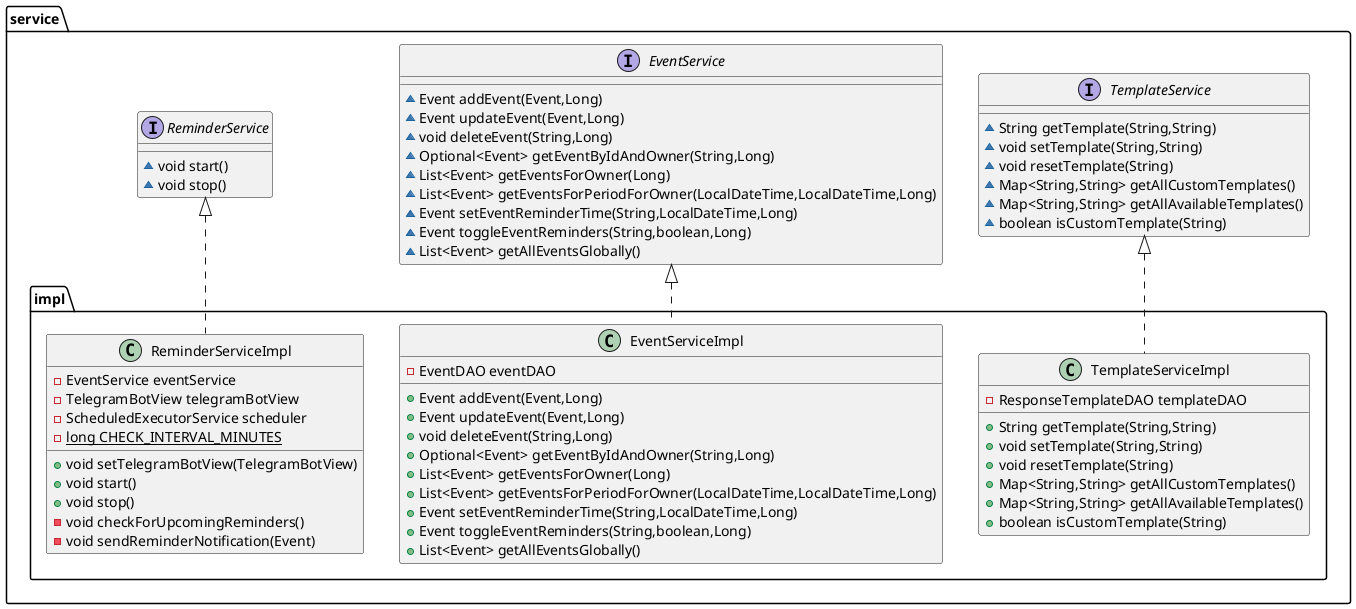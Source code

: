 @startuml
interface service.TemplateService {
~ String getTemplate(String,String)
~ void setTemplate(String,String)
~ void resetTemplate(String)
~ Map<String,String> getAllCustomTemplates()
~ Map<String,String> getAllAvailableTemplates()
~ boolean isCustomTemplate(String)
}

interface service.EventService {
~ Event addEvent(Event,Long)
~ Event updateEvent(Event,Long)
~ void deleteEvent(String,Long)
~ Optional<Event> getEventByIdAndOwner(String,Long)
~ List<Event> getEventsForOwner(Long)
~ List<Event> getEventsForPeriodForOwner(LocalDateTime,LocalDateTime,Long)
~ Event setEventReminderTime(String,LocalDateTime,Long)
~ Event toggleEventReminders(String,boolean,Long)
~ List<Event> getAllEventsGlobally()
}

interface service.ReminderService {
~ void start()
~ void stop()
}

class service.impl.EventServiceImpl {
- EventDAO eventDAO
+ Event addEvent(Event,Long)
+ Event updateEvent(Event,Long)
+ void deleteEvent(String,Long)
+ Optional<Event> getEventByIdAndOwner(String,Long)
+ List<Event> getEventsForOwner(Long)
+ List<Event> getEventsForPeriodForOwner(LocalDateTime,LocalDateTime,Long)
+ Event setEventReminderTime(String,LocalDateTime,Long)
+ Event toggleEventReminders(String,boolean,Long)
+ List<Event> getAllEventsGlobally()
}


class service.impl.ReminderServiceImpl {
- EventService eventService
- TelegramBotView telegramBotView
- ScheduledExecutorService scheduler
- {static} long CHECK_INTERVAL_MINUTES
+ void setTelegramBotView(TelegramBotView)
+ void start()
+ void stop()
- void checkForUpcomingReminders()
- void sendReminderNotification(Event)
}


class service.impl.TemplateServiceImpl {
- ResponseTemplateDAO templateDAO
+ String getTemplate(String,String)
+ void setTemplate(String,String)
+ void resetTemplate(String)
+ Map<String,String> getAllCustomTemplates()
+ Map<String,String> getAllAvailableTemplates()
+ boolean isCustomTemplate(String)
}




service.EventService <|.. service.impl.EventServiceImpl
service.ReminderService <|.. service.impl.ReminderServiceImpl
service.TemplateService <|.. service.impl.TemplateServiceImpl
@enduml
